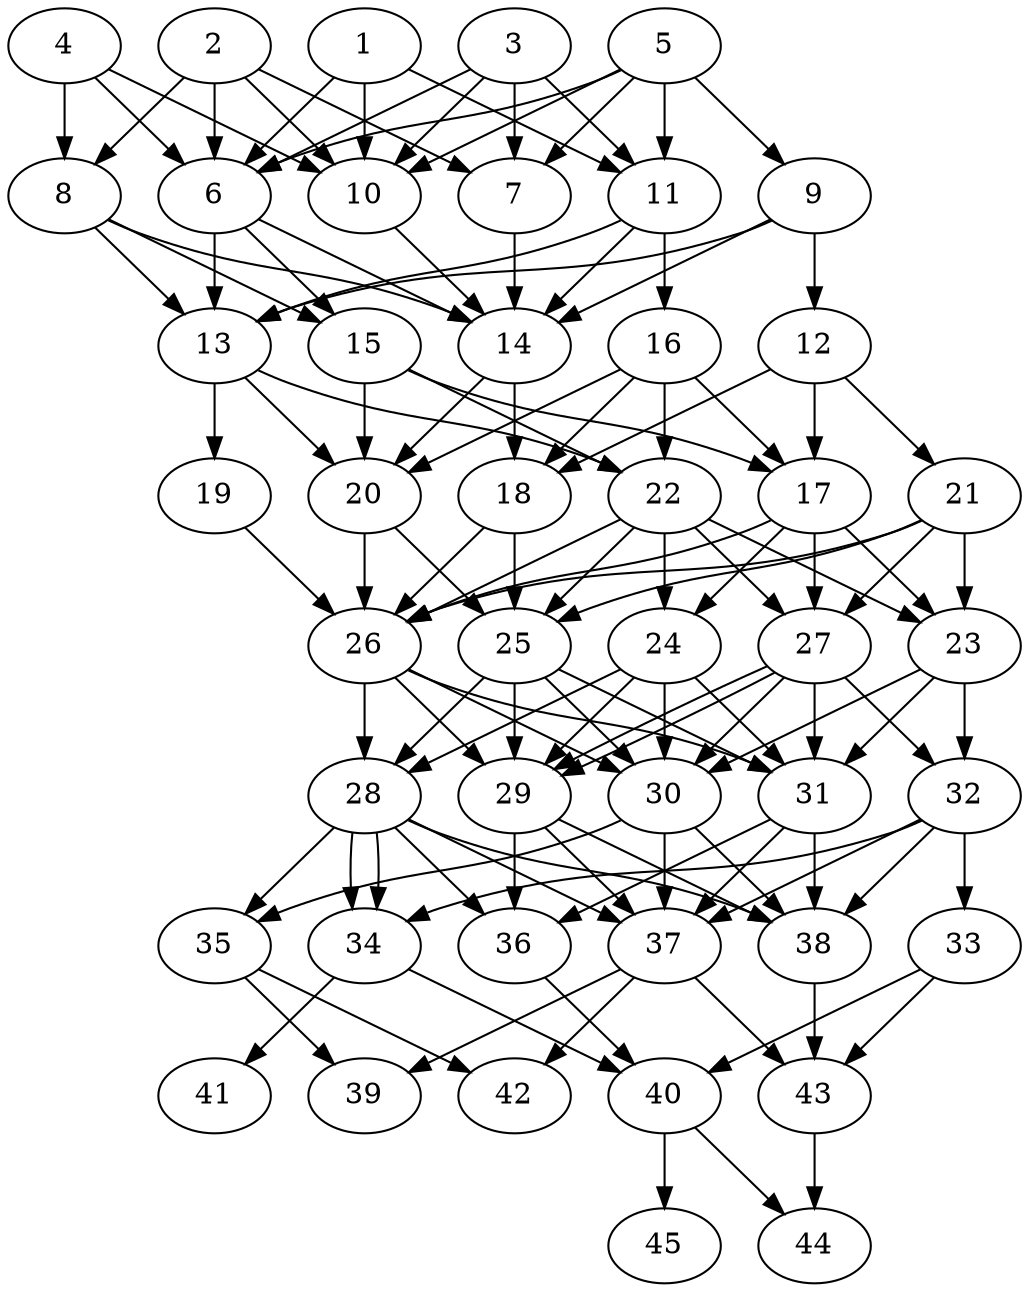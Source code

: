 // DAG automatically generated by daggen at Thu Oct  3 14:07:25 2019
// ./daggen --dot -n 45 --ccr 0.5 --fat 0.5 --regular 0.9 --density 0.9 --mindata 5242880 --maxdata 52428800 
digraph G {
  1 [size="86405120", alpha="0.16", expect_size="43202560"] 
  1 -> 6 [size ="43202560"]
  1 -> 10 [size ="43202560"]
  1 -> 11 [size ="43202560"]
  2 [size="25759744", alpha="0.17", expect_size="12879872"] 
  2 -> 6 [size ="12879872"]
  2 -> 7 [size ="12879872"]
  2 -> 8 [size ="12879872"]
  2 -> 10 [size ="12879872"]
  3 [size="87754752", alpha="0.09", expect_size="43877376"] 
  3 -> 6 [size ="43877376"]
  3 -> 7 [size ="43877376"]
  3 -> 10 [size ="43877376"]
  3 -> 11 [size ="43877376"]
  4 [size="78329856", alpha="0.11", expect_size="39164928"] 
  4 -> 6 [size ="39164928"]
  4 -> 8 [size ="39164928"]
  4 -> 10 [size ="39164928"]
  5 [size="35674112", alpha="0.18", expect_size="17837056"] 
  5 -> 6 [size ="17837056"]
  5 -> 7 [size ="17837056"]
  5 -> 9 [size ="17837056"]
  5 -> 10 [size ="17837056"]
  5 -> 11 [size ="17837056"]
  6 [size="27623424", alpha="0.17", expect_size="13811712"] 
  6 -> 13 [size ="13811712"]
  6 -> 14 [size ="13811712"]
  6 -> 15 [size ="13811712"]
  7 [size="65777664", alpha="0.12", expect_size="32888832"] 
  7 -> 14 [size ="32888832"]
  8 [size="87052288", alpha="0.11", expect_size="43526144"] 
  8 -> 13 [size ="43526144"]
  8 -> 14 [size ="43526144"]
  8 -> 15 [size ="43526144"]
  9 [size="18264064", alpha="0.01", expect_size="9132032"] 
  9 -> 12 [size ="9132032"]
  9 -> 13 [size ="9132032"]
  9 -> 14 [size ="9132032"]
  10 [size="27453440", alpha="0.05", expect_size="13726720"] 
  10 -> 14 [size ="13726720"]
  11 [size="60348416", alpha="0.16", expect_size="30174208"] 
  11 -> 13 [size ="30174208"]
  11 -> 14 [size ="30174208"]
  11 -> 16 [size ="30174208"]
  12 [size="41562112", alpha="0.18", expect_size="20781056"] 
  12 -> 17 [size ="20781056"]
  12 -> 18 [size ="20781056"]
  12 -> 21 [size ="20781056"]
  13 [size="28631040", alpha="0.15", expect_size="14315520"] 
  13 -> 19 [size ="14315520"]
  13 -> 20 [size ="14315520"]
  13 -> 22 [size ="14315520"]
  14 [size="70627328", alpha="0.19", expect_size="35313664"] 
  14 -> 18 [size ="35313664"]
  14 -> 20 [size ="35313664"]
  15 [size="28524544", alpha="0.17", expect_size="14262272"] 
  15 -> 17 [size ="14262272"]
  15 -> 20 [size ="14262272"]
  15 -> 22 [size ="14262272"]
  16 [size="19873792", alpha="0.08", expect_size="9936896"] 
  16 -> 17 [size ="9936896"]
  16 -> 18 [size ="9936896"]
  16 -> 20 [size ="9936896"]
  16 -> 22 [size ="9936896"]
  17 [size="100077568", alpha="0.13", expect_size="50038784"] 
  17 -> 23 [size ="50038784"]
  17 -> 24 [size ="50038784"]
  17 -> 26 [size ="50038784"]
  17 -> 27 [size ="50038784"]
  18 [size="60301312", alpha="0.04", expect_size="30150656"] 
  18 -> 25 [size ="30150656"]
  18 -> 26 [size ="30150656"]
  19 [size="18526208", alpha="0.16", expect_size="9263104"] 
  19 -> 26 [size ="9263104"]
  20 [size="21323776", alpha="0.04", expect_size="10661888"] 
  20 -> 25 [size ="10661888"]
  20 -> 26 [size ="10661888"]
  21 [size="45529088", alpha="0.08", expect_size="22764544"] 
  21 -> 23 [size ="22764544"]
  21 -> 25 [size ="22764544"]
  21 -> 26 [size ="22764544"]
  21 -> 27 [size ="22764544"]
  22 [size="26327040", alpha="0.16", expect_size="13163520"] 
  22 -> 23 [size ="13163520"]
  22 -> 24 [size ="13163520"]
  22 -> 25 [size ="13163520"]
  22 -> 26 [size ="13163520"]
  22 -> 27 [size ="13163520"]
  23 [size="16922624", alpha="0.00", expect_size="8461312"] 
  23 -> 30 [size ="8461312"]
  23 -> 31 [size ="8461312"]
  23 -> 32 [size ="8461312"]
  24 [size="86753280", alpha="0.19", expect_size="43376640"] 
  24 -> 28 [size ="43376640"]
  24 -> 29 [size ="43376640"]
  24 -> 30 [size ="43376640"]
  24 -> 31 [size ="43376640"]
  25 [size="83537920", alpha="0.02", expect_size="41768960"] 
  25 -> 28 [size ="41768960"]
  25 -> 29 [size ="41768960"]
  25 -> 30 [size ="41768960"]
  25 -> 31 [size ="41768960"]
  26 [size="67782656", alpha="0.10", expect_size="33891328"] 
  26 -> 28 [size ="33891328"]
  26 -> 29 [size ="33891328"]
  26 -> 30 [size ="33891328"]
  26 -> 31 [size ="33891328"]
  27 [size="10766336", alpha="0.09", expect_size="5383168"] 
  27 -> 29 [size ="5383168"]
  27 -> 29 [size ="5383168"]
  27 -> 30 [size ="5383168"]
  27 -> 31 [size ="5383168"]
  27 -> 32 [size ="5383168"]
  28 [size="71294976", alpha="0.04", expect_size="35647488"] 
  28 -> 34 [size ="35647488"]
  28 -> 34 [size ="35647488"]
  28 -> 35 [size ="35647488"]
  28 -> 36 [size ="35647488"]
  28 -> 37 [size ="35647488"]
  28 -> 38 [size ="35647488"]
  29 [size="91662336", alpha="0.01", expect_size="45831168"] 
  29 -> 36 [size ="45831168"]
  29 -> 37 [size ="45831168"]
  29 -> 38 [size ="45831168"]
  30 [size="70813696", alpha="0.02", expect_size="35406848"] 
  30 -> 35 [size ="35406848"]
  30 -> 37 [size ="35406848"]
  30 -> 38 [size ="35406848"]
  31 [size="89513984", alpha="0.13", expect_size="44756992"] 
  31 -> 36 [size ="44756992"]
  31 -> 37 [size ="44756992"]
  31 -> 38 [size ="44756992"]
  32 [size="34942976", alpha="0.11", expect_size="17471488"] 
  32 -> 33 [size ="17471488"]
  32 -> 34 [size ="17471488"]
  32 -> 37 [size ="17471488"]
  32 -> 38 [size ="17471488"]
  33 [size="16748544", alpha="0.13", expect_size="8374272"] 
  33 -> 40 [size ="8374272"]
  33 -> 43 [size ="8374272"]
  34 [size="17827840", alpha="0.07", expect_size="8913920"] 
  34 -> 40 [size ="8913920"]
  34 -> 41 [size ="8913920"]
  35 [size="11653120", alpha="0.05", expect_size="5826560"] 
  35 -> 39 [size ="5826560"]
  35 -> 42 [size ="5826560"]
  36 [size="23416832", alpha="0.05", expect_size="11708416"] 
  36 -> 40 [size ="11708416"]
  37 [size="70256640", alpha="0.05", expect_size="35128320"] 
  37 -> 39 [size ="35128320"]
  37 -> 42 [size ="35128320"]
  37 -> 43 [size ="35128320"]
  38 [size="18720768", alpha="0.14", expect_size="9360384"] 
  38 -> 43 [size ="9360384"]
  39 [size="39749632", alpha="0.06", expect_size="19874816"] 
  40 [size="46751744", alpha="0.19", expect_size="23375872"] 
  40 -> 44 [size ="23375872"]
  40 -> 45 [size ="23375872"]
  41 [size="56692736", alpha="0.01", expect_size="28346368"] 
  42 [size="25065472", alpha="0.05", expect_size="12532736"] 
  43 [size="77320192", alpha="0.11", expect_size="38660096"] 
  43 -> 44 [size ="38660096"]
  44 [size="42858496", alpha="0.13", expect_size="21429248"] 
  45 [size="76195840", alpha="0.11", expect_size="38097920"] 
}
